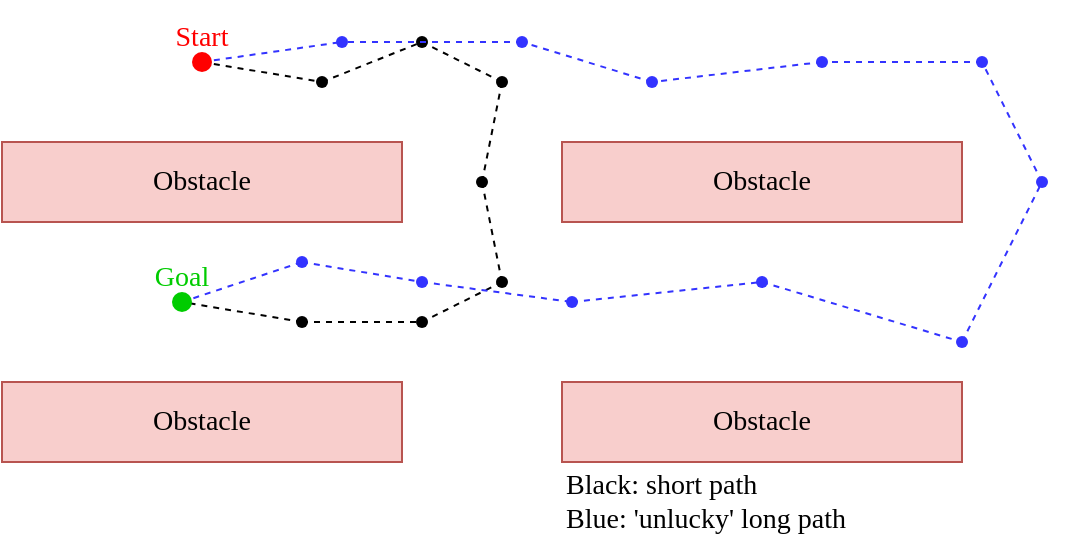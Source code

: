 <mxfile version="19.0.3" type="device"><diagram id="MXcldwK8oaQFi8jYu9vs" name="Page-1"><mxGraphModel dx="677" dy="418" grid="1" gridSize="10" guides="1" tooltips="1" connect="1" arrows="1" fold="1" page="1" pageScale="1" pageWidth="850" pageHeight="1100" math="0" shadow="0"><root><mxCell id="0"/><mxCell id="1" parent="0"/><mxCell id="CEENw8lhk6jpeJJI_3Qx-39" value="" style="shape=waypoint;sketch=0;fillStyle=solid;size=6;pointerEvents=1;points=[];fillColor=none;resizable=0;rotatable=0;perimeter=centerPerimeter;snapToPoint=1;fontFamily=Comptuer Modern;fontSource=http%3A%2F%2Fmirrors.ctan.org%2Ffonts%2Fcm-unicode%2Ffonts%2Fotf%2Fcmunbxo.otf;fontSize=14;strokeColor=#000000;strokeWidth=1;" parent="1" vertex="1"><mxGeometry x="310" y="110" width="40" height="40" as="geometry"/></mxCell><mxCell id="CEENw8lhk6jpeJJI_3Qx-40" value="" style="shape=waypoint;sketch=0;fillStyle=solid;size=6;pointerEvents=1;points=[];fillColor=none;resizable=0;rotatable=0;perimeter=centerPerimeter;snapToPoint=1;fontFamily=Comptuer Modern;fontSource=http%3A%2F%2Fmirrors.ctan.org%2Ffonts%2Fcm-unicode%2Ffonts%2Fotf%2Fcmunbxo.otf;fontSize=14;strokeColor=#000000;strokeWidth=1;" parent="1" vertex="1"><mxGeometry x="300" y="160" width="40" height="40" as="geometry"/></mxCell><mxCell id="CEENw8lhk6jpeJJI_3Qx-43" value="" style="shape=waypoint;sketch=0;fillStyle=solid;size=6;pointerEvents=1;points=[];fillColor=none;resizable=0;rotatable=0;perimeter=centerPerimeter;snapToPoint=1;fontFamily=Comptuer Modern;fontSource=http%3A%2F%2Fmirrors.ctan.org%2Ffonts%2Fcm-unicode%2Ffonts%2Fotf%2Fcmunbxo.otf;fontSize=14;strokeColor=#000000;strokeWidth=1;" parent="1" vertex="1"><mxGeometry x="210" y="230" width="40" height="40" as="geometry"/></mxCell><mxCell id="CEENw8lhk6jpeJJI_3Qx-44" value="" style="endArrow=none;dashed=1;html=1;rounded=0;fontFamily=Comptuer Modern;fontSource=http%3A%2F%2Fmirrors.ctan.org%2Ffonts%2Fcm-unicode%2Ffonts%2Fotf%2Fcmunbxo.otf;fontSize=14;exitX=0.415;exitY=0.545;exitDx=0;exitDy=0;exitPerimeter=0;entryX=0.445;entryY=0.505;entryDx=0;entryDy=0;entryPerimeter=0;" parent="1" source="CEENw8lhk6jpeJJI_3Qx-8" target="CEENw8lhk6jpeJJI_3Qx-36" edge="1"><mxGeometry width="50" height="50" relative="1" as="geometry"><mxPoint x="330" y="270" as="sourcePoint"/><mxPoint x="380" y="220" as="targetPoint"/></mxGeometry></mxCell><mxCell id="CEENw8lhk6jpeJJI_3Qx-45" value="" style="endArrow=none;dashed=1;html=1;rounded=0;fontFamily=Comptuer Modern;fontSource=http%3A%2F%2Fmirrors.ctan.org%2Ffonts%2Fcm-unicode%2Ffonts%2Fotf%2Fcmunbxo.otf;fontSize=14;exitX=0.535;exitY=0.425;exitDx=0;exitDy=0;exitPerimeter=0;entryX=0.565;entryY=0.585;entryDx=0;entryDy=0;entryPerimeter=0;" parent="1" source="CEENw8lhk6jpeJJI_3Qx-36" target="CEENw8lhk6jpeJJI_3Qx-38" edge="1"><mxGeometry width="50" height="50" relative="1" as="geometry"><mxPoint x="330" y="270" as="sourcePoint"/><mxPoint x="210" y="80" as="targetPoint"/></mxGeometry></mxCell><mxCell id="CEENw8lhk6jpeJJI_3Qx-47" value="" style="endArrow=none;dashed=1;html=1;rounded=0;fontFamily=Comptuer Modern;fontSource=http%3A%2F%2Fmirrors.ctan.org%2Ffonts%2Fcm-unicode%2Ffonts%2Fotf%2Fcmunbxo.otf;fontSize=14;exitX=0.565;exitY=0.435;exitDx=0;exitDy=0;exitPerimeter=0;entryX=0.505;entryY=0.585;entryDx=0;entryDy=0;entryPerimeter=0;" parent="1" source="CEENw8lhk6jpeJJI_3Qx-39" target="CEENw8lhk6jpeJJI_3Qx-38" edge="1"><mxGeometry width="50" height="50" relative="1" as="geometry"><mxPoint x="180" y="120" as="sourcePoint"/><mxPoint x="240" y="150" as="targetPoint"/></mxGeometry></mxCell><mxCell id="CEENw8lhk6jpeJJI_3Qx-48" value="" style="endArrow=none;dashed=1;html=1;rounded=0;fontFamily=Comptuer Modern;fontSource=http%3A%2F%2Fmirrors.ctan.org%2Ffonts%2Fcm-unicode%2Ffonts%2Fotf%2Fcmunbxo.otf;fontSize=14;exitX=0.445;exitY=0.565;exitDx=0;exitDy=0;exitPerimeter=0;entryX=0.425;entryY=0.455;entryDx=0;entryDy=0;entryPerimeter=0;" parent="1" source="CEENw8lhk6jpeJJI_3Qx-40" target="CEENw8lhk6jpeJJI_3Qx-39" edge="1"><mxGeometry width="50" height="50" relative="1" as="geometry"><mxPoint x="190" y="130" as="sourcePoint"/><mxPoint x="250" y="160" as="targetPoint"/></mxGeometry></mxCell><mxCell id="CEENw8lhk6jpeJJI_3Qx-49" value="" style="endArrow=none;dashed=1;html=1;rounded=0;fontFamily=Comptuer Modern;fontSource=http%3A%2F%2Fmirrors.ctan.org%2Ffonts%2Fcm-unicode%2Ffonts%2Fotf%2Fcmunbxo.otf;fontSize=14;exitX=0.445;exitY=0.425;exitDx=0;exitDy=0;exitPerimeter=0;entryX=0.445;entryY=0.545;entryDx=0;entryDy=0;entryPerimeter=0;" parent="1" source="CEENw8lhk6jpeJJI_3Qx-41" target="CEENw8lhk6jpeJJI_3Qx-40" edge="1"><mxGeometry width="50" height="50" relative="1" as="geometry"><mxPoint x="200" y="140" as="sourcePoint"/><mxPoint x="260" y="170" as="targetPoint"/></mxGeometry></mxCell><mxCell id="CEENw8lhk6jpeJJI_3Qx-50" value="" style="endArrow=none;dashed=1;html=1;rounded=0;fontFamily=Comptuer Modern;fontSource=http%3A%2F%2Fmirrors.ctan.org%2Ffonts%2Fcm-unicode%2Ffonts%2Fotf%2Fcmunbxo.otf;fontSize=14;exitX=0.455;exitY=0.545;exitDx=0;exitDy=0;exitPerimeter=0;entryX=0.445;entryY=0.565;entryDx=0;entryDy=0;entryPerimeter=0;" parent="1" source="CEENw8lhk6jpeJJI_3Qx-41" target="CEENw8lhk6jpeJJI_3Qx-42" edge="1"><mxGeometry width="50" height="50" relative="1" as="geometry"><mxPoint x="210" y="150" as="sourcePoint"/><mxPoint x="270" y="180" as="targetPoint"/></mxGeometry></mxCell><mxCell id="CEENw8lhk6jpeJJI_3Qx-51" value="" style="endArrow=none;dashed=1;html=1;rounded=0;fontFamily=Comptuer Modern;fontSource=http%3A%2F%2Fmirrors.ctan.org%2Ffonts%2Fcm-unicode%2Ffonts%2Fotf%2Fcmunbxo.otf;fontSize=14;exitX=0.575;exitY=0.575;exitDx=0;exitDy=0;exitPerimeter=0;entryX=0.475;entryY=0.445;entryDx=0;entryDy=0;entryPerimeter=0;" parent="1" source="CEENw8lhk6jpeJJI_3Qx-43" target="CEENw8lhk6jpeJJI_3Qx-42" edge="1"><mxGeometry width="50" height="50" relative="1" as="geometry"><mxPoint x="220" y="160" as="sourcePoint"/><mxPoint x="280" y="190" as="targetPoint"/></mxGeometry></mxCell><mxCell id="CEENw8lhk6jpeJJI_3Qx-52" value="" style="endArrow=none;dashed=1;html=1;rounded=0;fontFamily=Comptuer Modern;fontSource=http%3A%2F%2Fmirrors.ctan.org%2Ffonts%2Fcm-unicode%2Ffonts%2Fotf%2Fcmunbxo.otf;fontSize=14;exitX=0.475;exitY=0.565;exitDx=0;exitDy=0;exitPerimeter=0;entryX=0.565;entryY=0.545;entryDx=0;entryDy=0;entryPerimeter=0;" parent="1" source="CEENw8lhk6jpeJJI_3Qx-43" target="CEENw8lhk6jpeJJI_3Qx-11" edge="1"><mxGeometry width="50" height="50" relative="1" as="geometry"><mxPoint x="230" y="170" as="sourcePoint"/><mxPoint x="290" y="200" as="targetPoint"/></mxGeometry></mxCell><mxCell id="CEENw8lhk6jpeJJI_3Qx-1" value="&lt;span style=&quot;color: rgb(0, 0, 0); font-family: &amp;quot;Comptuer Modern&amp;quot;; font-size: 14px; font-style: normal; font-variant-ligatures: normal; font-variant-caps: normal; font-weight: 400; letter-spacing: normal; orphans: 2; text-align: center; text-indent: 0px; text-transform: none; widows: 2; word-spacing: 0px; -webkit-text-stroke-width: 0px; text-decoration-thickness: initial; text-decoration-style: initial; text-decoration-color: initial; float: none; display: inline !important;&quot;&gt;Obstacle&lt;/span&gt;" style="rounded=0;whiteSpace=wrap;html=1;fontFamily=Comptuer Modern;fontSource=http%3A%2F%2Fmirrors.ctan.org%2Ffonts%2Fcm-unicode%2Ffonts%2Fotf%2Fcmunbxo.otf;fontSize=14;fillColor=#f8cecc;strokeColor=#b85450;" parent="1" vertex="1"><mxGeometry x="360" y="160" width="200" height="40" as="geometry"/></mxCell><mxCell id="CEENw8lhk6jpeJJI_3Qx-4" value="&lt;span style=&quot;color: rgb(0, 0, 0); font-family: &amp;quot;Comptuer Modern&amp;quot;; font-size: 14px; font-style: normal; font-variant-ligatures: normal; font-variant-caps: normal; font-weight: 400; letter-spacing: normal; orphans: 2; text-align: center; text-indent: 0px; text-transform: none; widows: 2; word-spacing: 0px; -webkit-text-stroke-width: 0px; text-decoration-thickness: initial; text-decoration-style: initial; text-decoration-color: initial; float: none; display: inline !important;&quot;&gt;Obstacle&lt;/span&gt;" style="rounded=0;whiteSpace=wrap;html=1;fontFamily=Comptuer Modern;fontSource=http%3A%2F%2Fmirrors.ctan.org%2Ffonts%2Fcm-unicode%2Ffonts%2Fotf%2Fcmunbxo.otf;fontSize=14;fillColor=#f8cecc;strokeColor=#b85450;" parent="1" vertex="1"><mxGeometry x="360" y="280" width="200" height="40" as="geometry"/></mxCell><mxCell id="CEENw8lhk6jpeJJI_3Qx-6" value="Obstacle" style="rounded=0;whiteSpace=wrap;html=1;fontFamily=Comptuer Modern;fontSource=http%3A%2F%2Fmirrors.ctan.org%2Ffonts%2Fcm-unicode%2Ffonts%2Fotf%2Fcmunbxo.otf;fontSize=14;fillColor=#f8cecc;strokeColor=#b85450;" parent="1" vertex="1"><mxGeometry x="80" y="160" width="200" height="40" as="geometry"/></mxCell><mxCell id="CEENw8lhk6jpeJJI_3Qx-7" value="&lt;span style=&quot;color: rgb(0, 0, 0); font-family: &amp;quot;Comptuer Modern&amp;quot;; font-size: 14px; font-style: normal; font-variant-ligatures: normal; font-variant-caps: normal; font-weight: 400; letter-spacing: normal; orphans: 2; text-align: center; text-indent: 0px; text-transform: none; widows: 2; word-spacing: 0px; -webkit-text-stroke-width: 0px; text-decoration-thickness: initial; text-decoration-style: initial; text-decoration-color: initial; float: none; display: inline !important;&quot;&gt;Obstacle&lt;/span&gt;" style="rounded=0;whiteSpace=wrap;html=1;fontFamily=Comptuer Modern;fontSource=http%3A%2F%2Fmirrors.ctan.org%2Ffonts%2Fcm-unicode%2Ffonts%2Fotf%2Fcmunbxo.otf;fontSize=14;fillColor=#f8cecc;strokeColor=#b85450;" parent="1" vertex="1"><mxGeometry x="80" y="280" width="200" height="40" as="geometry"/></mxCell><mxCell id="CEENw8lhk6jpeJJI_3Qx-36" value="" style="shape=waypoint;sketch=0;fillStyle=solid;size=6;pointerEvents=1;points=[];fillColor=none;resizable=0;rotatable=0;perimeter=centerPerimeter;snapToPoint=1;fontFamily=Comptuer Modern;fontSource=http%3A%2F%2Fmirrors.ctan.org%2Ffonts%2Fcm-unicode%2Ffonts%2Fotf%2Fcmunbxo.otf;fontSize=14;strokeColor=#000000;strokeWidth=1;" parent="1" vertex="1"><mxGeometry x="220" y="110" width="40" height="40" as="geometry"/></mxCell><mxCell id="CEENw8lhk6jpeJJI_3Qx-38" value="" style="shape=waypoint;sketch=0;fillStyle=solid;size=6;pointerEvents=1;points=[];fillColor=none;resizable=0;rotatable=0;perimeter=centerPerimeter;snapToPoint=1;fontFamily=Comptuer Modern;fontSource=http%3A%2F%2Fmirrors.ctan.org%2Ffonts%2Fcm-unicode%2Ffonts%2Fotf%2Fcmunbxo.otf;fontSize=14;strokeColor=#000000;strokeWidth=1;" parent="1" vertex="1"><mxGeometry x="270" y="90" width="40" height="40" as="geometry"/></mxCell><mxCell id="CEENw8lhk6jpeJJI_3Qx-41" value="" style="shape=waypoint;sketch=0;fillStyle=solid;size=6;pointerEvents=1;points=[];fillColor=none;resizable=0;rotatable=0;perimeter=centerPerimeter;snapToPoint=1;fontFamily=Comptuer Modern;fontSource=http%3A%2F%2Fmirrors.ctan.org%2Ffonts%2Fcm-unicode%2Ffonts%2Fotf%2Fcmunbxo.otf;fontSize=14;strokeColor=#000000;strokeWidth=1;" parent="1" vertex="1"><mxGeometry x="310" y="210" width="40" height="40" as="geometry"/></mxCell><mxCell id="CEENw8lhk6jpeJJI_3Qx-42" value="" style="shape=waypoint;sketch=0;fillStyle=solid;size=6;pointerEvents=1;points=[];fillColor=none;resizable=0;rotatable=0;perimeter=centerPerimeter;snapToPoint=1;fontFamily=Comptuer Modern;fontSource=http%3A%2F%2Fmirrors.ctan.org%2Ffonts%2Fcm-unicode%2Ffonts%2Fotf%2Fcmunbxo.otf;fontSize=14;strokeColor=#000000;strokeWidth=1;" parent="1" vertex="1"><mxGeometry x="270" y="230" width="40" height="40" as="geometry"/></mxCell><mxCell id="CEENw8lhk6jpeJJI_3Qx-58" value="Black: short path&lt;br&gt;Blue: 'unlucky' long path" style="text;html=1;align=left;verticalAlign=middle;resizable=0;points=[];autosize=1;strokeColor=none;fillColor=none;fontSize=14;fontFamily=Comptuer Modern;fontColor=#000000;" parent="1" vertex="1"><mxGeometry x="360" y="320" width="160" height="40" as="geometry"/></mxCell><mxCell id="1XleGHvq4VAdt0xK0wu3-1" value="" style="shape=waypoint;sketch=0;fillStyle=solid;size=6;pointerEvents=1;points=[];fillColor=none;resizable=0;rotatable=0;perimeter=centerPerimeter;snapToPoint=1;strokeColor=#3333FF;" vertex="1" parent="1"><mxGeometry x="230" y="90" width="40" height="40" as="geometry"/></mxCell><mxCell id="1XleGHvq4VAdt0xK0wu3-2" value="" style="shape=waypoint;sketch=0;fillStyle=solid;size=6;pointerEvents=1;points=[];fillColor=none;resizable=0;rotatable=0;perimeter=centerPerimeter;snapToPoint=1;strokeColor=#3333FF;" vertex="1" parent="1"><mxGeometry x="320" y="90" width="40" height="40" as="geometry"/></mxCell><mxCell id="1XleGHvq4VAdt0xK0wu3-3" value="" style="shape=waypoint;sketch=0;fillStyle=solid;size=6;pointerEvents=1;points=[];fillColor=none;resizable=0;rotatable=0;perimeter=centerPerimeter;snapToPoint=1;strokeColor=#3333FF;" vertex="1" parent="1"><mxGeometry x="385" y="110" width="40" height="40" as="geometry"/></mxCell><mxCell id="1XleGHvq4VAdt0xK0wu3-4" value="" style="shape=waypoint;sketch=0;fillStyle=solid;size=6;pointerEvents=1;points=[];fillColor=none;resizable=0;rotatable=0;perimeter=centerPerimeter;snapToPoint=1;strokeColor=#3333FF;" vertex="1" parent="1"><mxGeometry x="470" y="100" width="40" height="40" as="geometry"/></mxCell><mxCell id="1XleGHvq4VAdt0xK0wu3-5" value="" style="shape=waypoint;sketch=0;fillStyle=solid;size=6;pointerEvents=1;points=[];fillColor=none;resizable=0;rotatable=0;perimeter=centerPerimeter;snapToPoint=1;strokeColor=#3333FF;" vertex="1" parent="1"><mxGeometry x="550" y="100" width="40" height="40" as="geometry"/></mxCell><mxCell id="1XleGHvq4VAdt0xK0wu3-6" value="" style="shape=waypoint;sketch=0;fillStyle=solid;size=6;pointerEvents=1;points=[];fillColor=none;resizable=0;rotatable=0;perimeter=centerPerimeter;snapToPoint=1;strokeColor=#3333FF;" vertex="1" parent="1"><mxGeometry x="580" y="160" width="40" height="40" as="geometry"/></mxCell><mxCell id="1XleGHvq4VAdt0xK0wu3-7" value="" style="shape=waypoint;sketch=0;fillStyle=solid;size=6;pointerEvents=1;points=[];fillColor=none;resizable=0;rotatable=0;perimeter=centerPerimeter;snapToPoint=1;strokeColor=#3333FF;" vertex="1" parent="1"><mxGeometry x="540" y="240" width="40" height="40" as="geometry"/></mxCell><mxCell id="1XleGHvq4VAdt0xK0wu3-8" value="" style="shape=waypoint;sketch=0;fillStyle=solid;size=6;pointerEvents=1;points=[];fillColor=none;resizable=0;rotatable=0;perimeter=centerPerimeter;snapToPoint=1;strokeColor=#3333FF;" vertex="1" parent="1"><mxGeometry x="440" y="210" width="40" height="40" as="geometry"/></mxCell><mxCell id="1XleGHvq4VAdt0xK0wu3-9" value="" style="shape=waypoint;sketch=0;fillStyle=solid;size=6;pointerEvents=1;points=[];fillColor=none;resizable=0;rotatable=0;perimeter=centerPerimeter;snapToPoint=1;strokeColor=#3333FF;" vertex="1" parent="1"><mxGeometry x="345" y="220" width="40" height="40" as="geometry"/></mxCell><mxCell id="1XleGHvq4VAdt0xK0wu3-10" value="" style="shape=waypoint;sketch=0;fillStyle=solid;size=6;pointerEvents=1;points=[];fillColor=none;resizable=0;rotatable=0;perimeter=centerPerimeter;snapToPoint=1;strokeColor=#3333FF;" vertex="1" parent="1"><mxGeometry x="270" y="210" width="40" height="40" as="geometry"/></mxCell><mxCell id="1XleGHvq4VAdt0xK0wu3-11" value="" style="shape=waypoint;sketch=0;fillStyle=solid;size=6;pointerEvents=1;points=[];fillColor=none;resizable=0;rotatable=0;perimeter=centerPerimeter;snapToPoint=1;strokeColor=#3333FF;" vertex="1" parent="1"><mxGeometry x="210" y="200" width="40" height="40" as="geometry"/></mxCell><mxCell id="1XleGHvq4VAdt0xK0wu3-13" value="" style="endArrow=none;dashed=1;html=1;rounded=0;strokeColor=#3333FF;exitX=0.5;exitY=0.5;exitDx=0;exitDy=0;exitPerimeter=0;entryX=0.45;entryY=0.525;entryDx=0;entryDy=0;entryPerimeter=0;" edge="1" parent="1" source="CEENw8lhk6jpeJJI_3Qx-8" target="1XleGHvq4VAdt0xK0wu3-1"><mxGeometry width="50" height="50" relative="1" as="geometry"><mxPoint x="220" y="90" as="sourcePoint"/><mxPoint x="270" y="40" as="targetPoint"/></mxGeometry></mxCell><mxCell id="CEENw8lhk6jpeJJI_3Qx-8" value="Start" style="shape=waypoint;sketch=0;fillStyle=solid;size=6;pointerEvents=1;points=[];fillColor=none;resizable=0;rotatable=0;perimeter=centerPerimeter;snapToPoint=1;strokeWidth=3;strokeColor=#FF0000;fontFamily=Comptuer Modern;fontSource=http%3A%2F%2Fmirrors.ctan.org%2Ffonts%2Fcm-unicode%2Ffonts%2Fotf%2Fcmunbxo.otf;fontSize=14;verticalAlign=top;spacingTop=-8;fontColor=#FF0000;" parent="1" vertex="1"><mxGeometry x="160" y="100" width="40" height="40" as="geometry"/></mxCell><mxCell id="1XleGHvq4VAdt0xK0wu3-15" value="" style="endArrow=none;dashed=1;html=1;rounded=0;strokeColor=#3333FF;exitX=0.55;exitY=0.583;exitDx=0;exitDy=0;exitPerimeter=0;entryX=0.525;entryY=0.433;entryDx=0;entryDy=0;entryPerimeter=0;" edge="1" parent="1" source="CEENw8lhk6jpeJJI_3Qx-11" target="1XleGHvq4VAdt0xK0wu3-11"><mxGeometry width="50" height="50" relative="1" as="geometry"><mxPoint x="190" y="130" as="sourcePoint"/><mxPoint x="280" y="50" as="targetPoint"/></mxGeometry></mxCell><mxCell id="CEENw8lhk6jpeJJI_3Qx-11" value="Goal" style="shape=waypoint;sketch=0;fillStyle=solid;size=6;pointerEvents=1;points=[];fillColor=#00CC00;resizable=0;rotatable=0;perimeter=centerPerimeter;snapToPoint=1;strokeWidth=3;strokeColor=#00CC00;fontFamily=Comptuer Modern;fontSource=http%3A%2F%2Fmirrors.ctan.org%2Ffonts%2Fcm-unicode%2Ffonts%2Fotf%2Fcmunbxo.otf;fontSize=14;verticalAlign=top;spacingTop=-8;fontColor=#00CC00;" parent="1" vertex="1"><mxGeometry x="150" y="220" width="40" height="40" as="geometry"/></mxCell><mxCell id="1XleGHvq4VAdt0xK0wu3-16" value="" style="endArrow=none;dashed=1;html=1;rounded=0;strokeColor=#3333FF;exitX=0.55;exitY=0.45;exitDx=0;exitDy=0;exitPerimeter=0;entryX=0.525;entryY=0.567;entryDx=0;entryDy=0;entryPerimeter=0;" edge="1" parent="1" source="1XleGHvq4VAdt0xK0wu3-2" target="1XleGHvq4VAdt0xK0wu3-1"><mxGeometry width="50" height="50" relative="1" as="geometry"><mxPoint x="200" y="140" as="sourcePoint"/><mxPoint x="290" y="60" as="targetPoint"/></mxGeometry></mxCell><mxCell id="1XleGHvq4VAdt0xK0wu3-17" value="" style="endArrow=none;dashed=1;html=1;rounded=0;strokeColor=#3333FF;exitX=0.583;exitY=0.55;exitDx=0;exitDy=0;exitPerimeter=0;entryX=0.425;entryY=0.508;entryDx=0;entryDy=0;entryPerimeter=0;" edge="1" parent="1" source="1XleGHvq4VAdt0xK0wu3-3" target="1XleGHvq4VAdt0xK0wu3-2"><mxGeometry width="50" height="50" relative="1" as="geometry"><mxPoint x="210" y="150" as="sourcePoint"/><mxPoint x="300" y="70" as="targetPoint"/></mxGeometry></mxCell><mxCell id="1XleGHvq4VAdt0xK0wu3-18" value="" style="endArrow=none;dashed=1;html=1;rounded=0;strokeColor=#3333FF;exitX=0.558;exitY=0.508;exitDx=0;exitDy=0;exitPerimeter=0;entryX=0.542;entryY=0.433;entryDx=0;entryDy=0;entryPerimeter=0;" edge="1" parent="1" source="1XleGHvq4VAdt0xK0wu3-4" target="1XleGHvq4VAdt0xK0wu3-3"><mxGeometry width="50" height="50" relative="1" as="geometry"><mxPoint x="220" y="160" as="sourcePoint"/><mxPoint x="310" y="80" as="targetPoint"/></mxGeometry></mxCell><mxCell id="1XleGHvq4VAdt0xK0wu3-19" value="" style="endArrow=none;dashed=1;html=1;rounded=0;strokeColor=#3333FF;exitX=0.442;exitY=0.542;exitDx=0;exitDy=0;exitPerimeter=0;entryX=0.483;entryY=0.425;entryDx=0;entryDy=0;entryPerimeter=0;" edge="1" parent="1" source="1XleGHvq4VAdt0xK0wu3-5" target="1XleGHvq4VAdt0xK0wu3-4"><mxGeometry width="50" height="50" relative="1" as="geometry"><mxPoint x="230" y="170" as="sourcePoint"/><mxPoint x="320" y="90" as="targetPoint"/></mxGeometry></mxCell><mxCell id="1XleGHvq4VAdt0xK0wu3-20" value="" style="endArrow=none;dashed=1;html=1;rounded=0;strokeColor=#3333FF;exitX=0.467;exitY=0.458;exitDx=0;exitDy=0;exitPerimeter=0;entryX=0.5;entryY=0.558;entryDx=0;entryDy=0;entryPerimeter=0;" edge="1" parent="1" source="1XleGHvq4VAdt0xK0wu3-6" target="1XleGHvq4VAdt0xK0wu3-5"><mxGeometry width="50" height="50" relative="1" as="geometry"><mxPoint x="240" y="180" as="sourcePoint"/><mxPoint x="330" y="100" as="targetPoint"/></mxGeometry></mxCell><mxCell id="1XleGHvq4VAdt0xK0wu3-21" value="" style="endArrow=none;dashed=1;html=1;rounded=0;strokeColor=#3333FF;exitX=0.5;exitY=0.442;exitDx=0;exitDy=0;exitPerimeter=0;entryX=0.433;entryY=0.475;entryDx=0;entryDy=0;entryPerimeter=0;" edge="1" parent="1" source="1XleGHvq4VAdt0xK0wu3-7" target="1XleGHvq4VAdt0xK0wu3-6"><mxGeometry width="50" height="50" relative="1" as="geometry"><mxPoint x="250" y="190" as="sourcePoint"/><mxPoint x="340" y="110" as="targetPoint"/></mxGeometry></mxCell><mxCell id="1XleGHvq4VAdt0xK0wu3-22" value="" style="endArrow=none;dashed=1;html=1;rounded=0;strokeColor=#3333FF;exitX=0.533;exitY=0.433;exitDx=0;exitDy=0;exitPerimeter=0;entryX=0.433;entryY=0.542;entryDx=0;entryDy=0;entryPerimeter=0;" edge="1" parent="1" source="1XleGHvq4VAdt0xK0wu3-8" target="1XleGHvq4VAdt0xK0wu3-7"><mxGeometry width="50" height="50" relative="1" as="geometry"><mxPoint x="260" y="200" as="sourcePoint"/><mxPoint x="350" y="120" as="targetPoint"/></mxGeometry></mxCell><mxCell id="1XleGHvq4VAdt0xK0wu3-23" value="" style="endArrow=none;dashed=1;html=1;rounded=0;strokeColor=#3333FF;exitX=0.583;exitY=0.458;exitDx=0;exitDy=0;exitPerimeter=0;entryX=0.525;entryY=0.425;entryDx=0;entryDy=0;entryPerimeter=0;" edge="1" parent="1" source="1XleGHvq4VAdt0xK0wu3-9" target="1XleGHvq4VAdt0xK0wu3-8"><mxGeometry width="50" height="50" relative="1" as="geometry"><mxPoint x="270" y="210" as="sourcePoint"/><mxPoint x="360" y="130" as="targetPoint"/></mxGeometry></mxCell><mxCell id="1XleGHvq4VAdt0xK0wu3-24" value="" style="endArrow=none;dashed=1;html=1;rounded=0;strokeColor=#3333FF;exitX=0.5;exitY=0.442;exitDx=0;exitDy=0;exitPerimeter=0;entryX=0.483;entryY=0.583;entryDx=0;entryDy=0;entryPerimeter=0;" edge="1" parent="1" source="1XleGHvq4VAdt0xK0wu3-10" target="1XleGHvq4VAdt0xK0wu3-9"><mxGeometry width="50" height="50" relative="1" as="geometry"><mxPoint x="280" y="220" as="sourcePoint"/><mxPoint x="370" y="140" as="targetPoint"/></mxGeometry></mxCell><mxCell id="1XleGHvq4VAdt0xK0wu3-25" value="" style="endArrow=none;dashed=1;html=1;rounded=0;strokeColor=#3333FF;exitX=0.558;exitY=0.542;exitDx=0;exitDy=0;exitPerimeter=0;entryX=0.558;entryY=0.483;entryDx=0;entryDy=0;entryPerimeter=0;" edge="1" parent="1" source="1XleGHvq4VAdt0xK0wu3-11" target="1XleGHvq4VAdt0xK0wu3-10"><mxGeometry width="50" height="50" relative="1" as="geometry"><mxPoint x="290" y="230" as="sourcePoint"/><mxPoint x="380" y="150" as="targetPoint"/></mxGeometry></mxCell></root></mxGraphModel></diagram></mxfile>